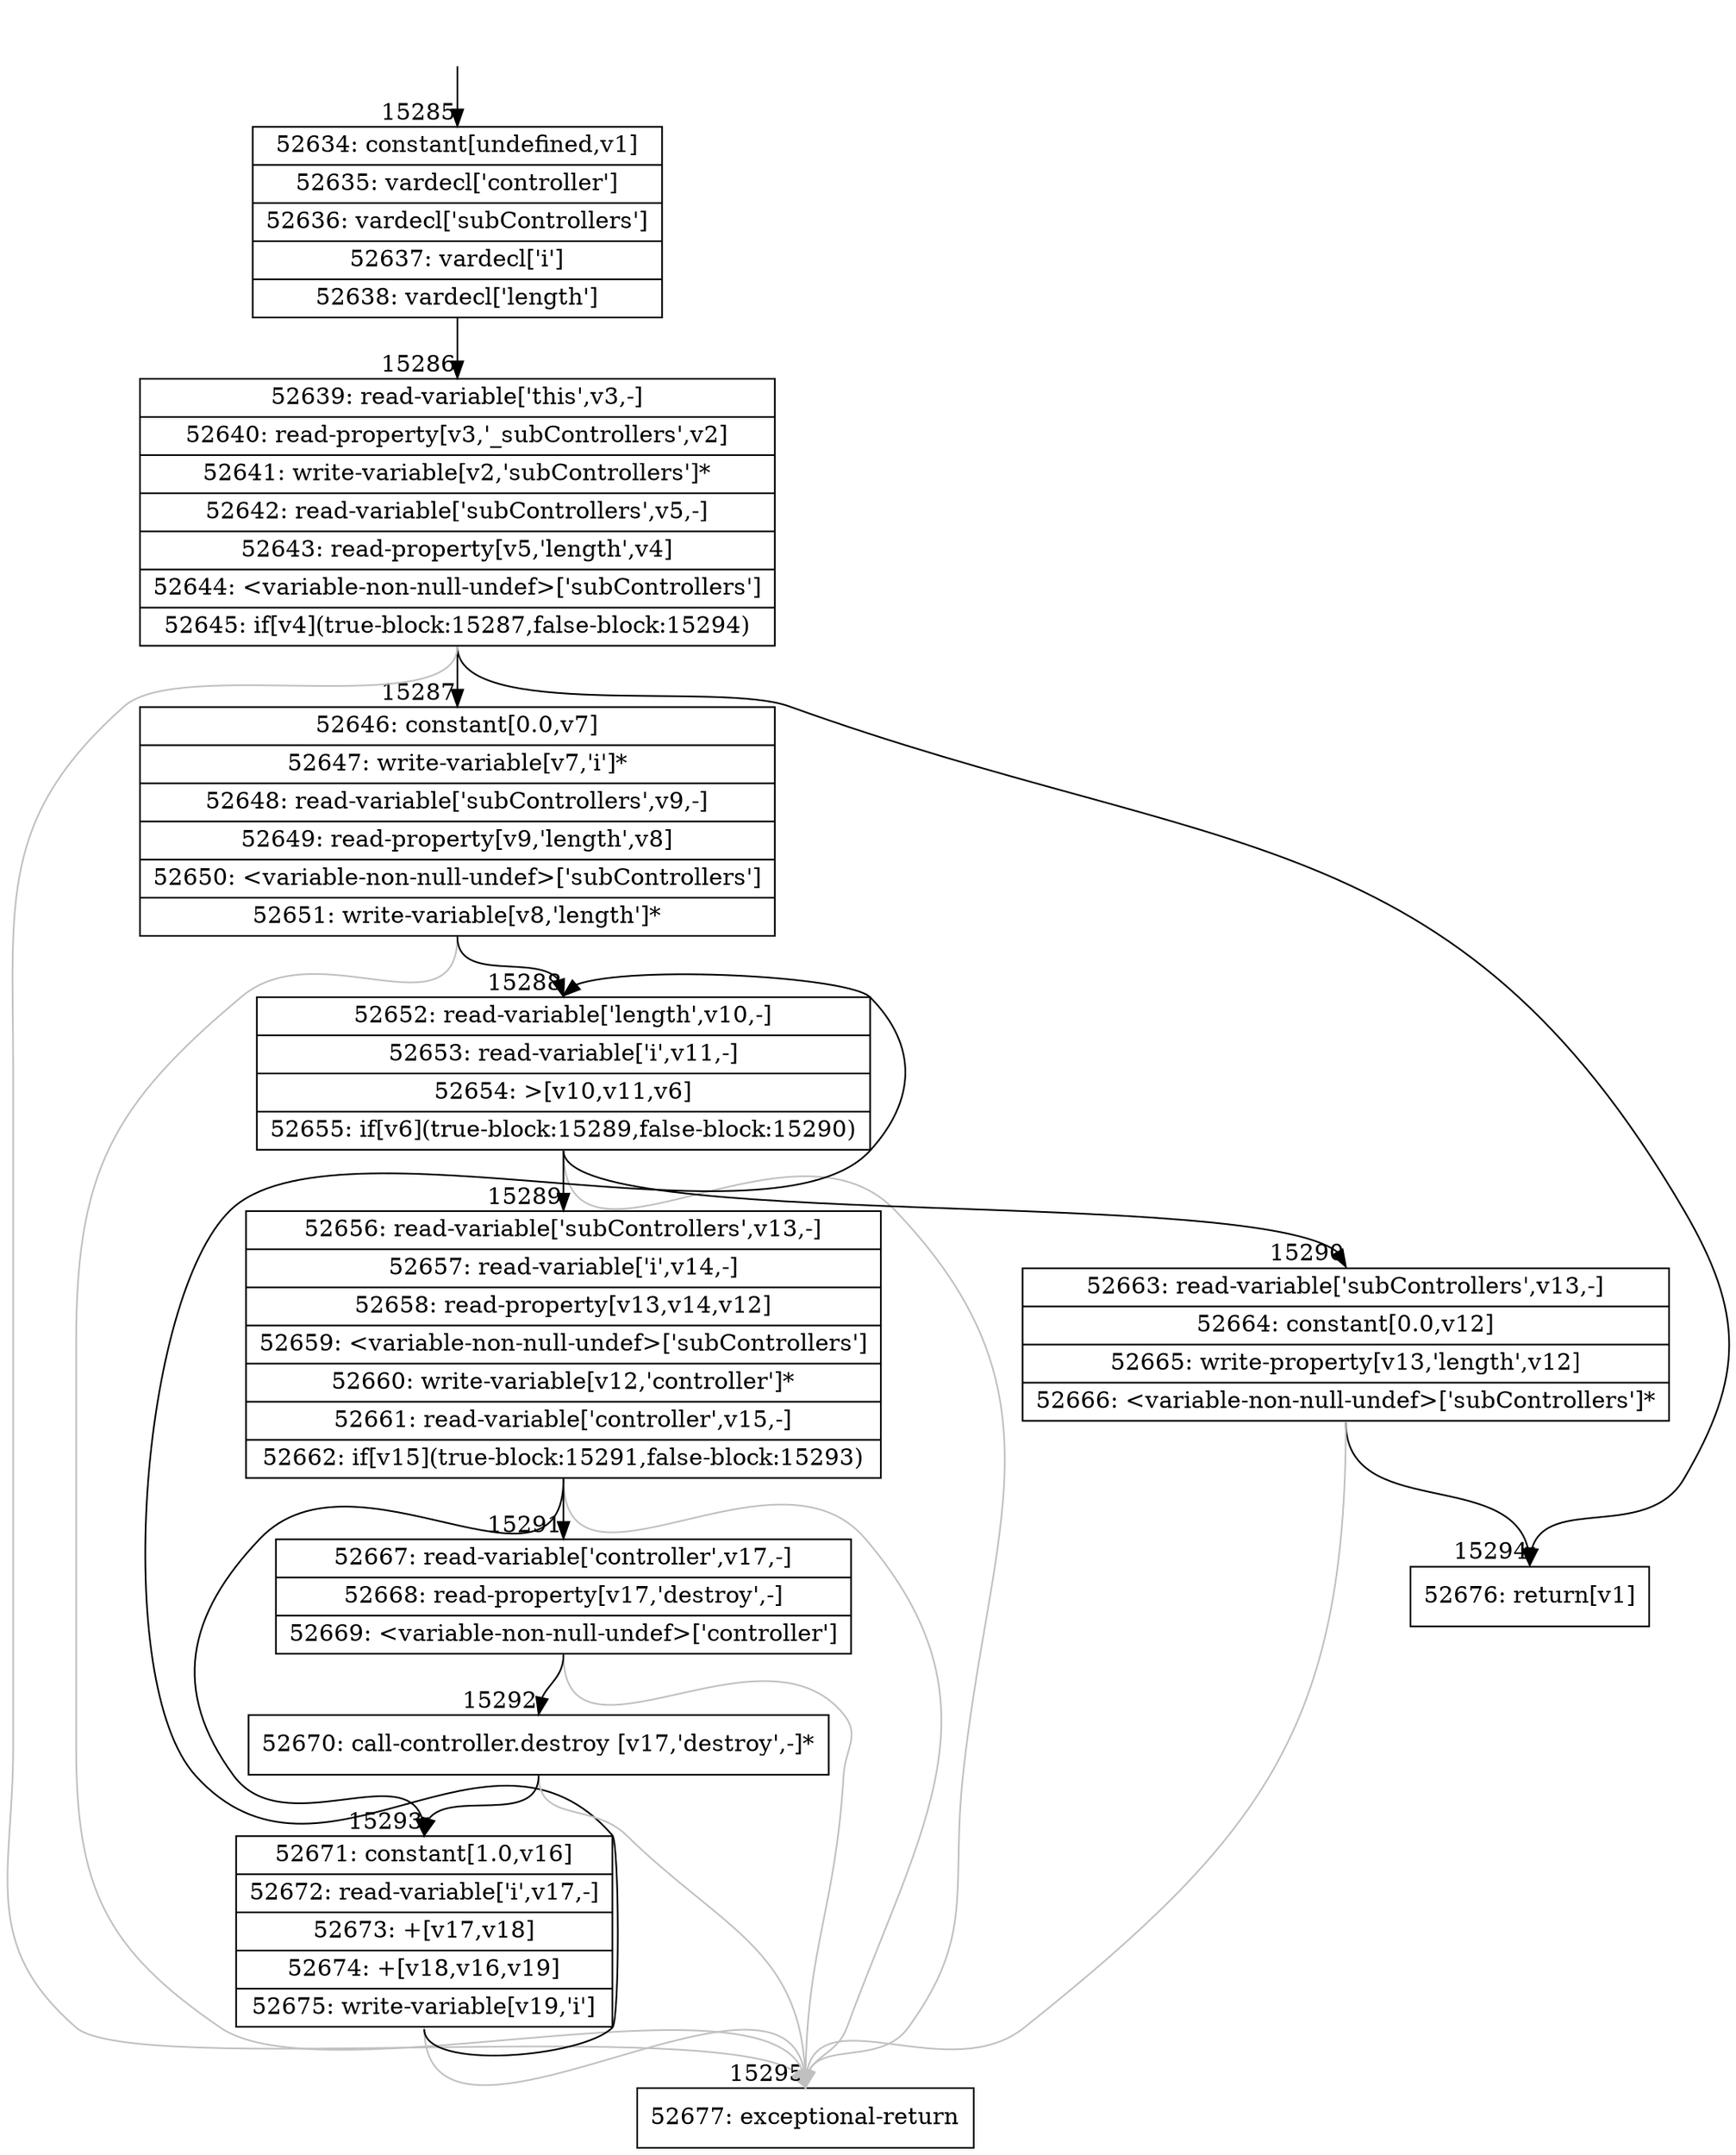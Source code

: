 digraph {
rankdir="TD"
BB_entry1293[shape=none,label=""];
BB_entry1293 -> BB15285 [tailport=s, headport=n, headlabel="    15285"]
BB15285 [shape=record label="{52634: constant[undefined,v1]|52635: vardecl['controller']|52636: vardecl['subControllers']|52637: vardecl['i']|52638: vardecl['length']}" ] 
BB15285 -> BB15286 [tailport=s, headport=n, headlabel="      15286"]
BB15286 [shape=record label="{52639: read-variable['this',v3,-]|52640: read-property[v3,'_subControllers',v2]|52641: write-variable[v2,'subControllers']*|52642: read-variable['subControllers',v5,-]|52643: read-property[v5,'length',v4]|52644: \<variable-non-null-undef\>['subControllers']|52645: if[v4](true-block:15287,false-block:15294)}" ] 
BB15286 -> BB15287 [tailport=s, headport=n, headlabel="      15287"]
BB15286 -> BB15294 [tailport=s, headport=n, headlabel="      15294"]
BB15286 -> BB15295 [tailport=s, headport=n, color=gray, headlabel="      15295"]
BB15287 [shape=record label="{52646: constant[0.0,v7]|52647: write-variable[v7,'i']*|52648: read-variable['subControllers',v9,-]|52649: read-property[v9,'length',v8]|52650: \<variable-non-null-undef\>['subControllers']|52651: write-variable[v8,'length']*}" ] 
BB15287 -> BB15288 [tailport=s, headport=n, headlabel="      15288"]
BB15287 -> BB15295 [tailport=s, headport=n, color=gray]
BB15288 [shape=record label="{52652: read-variable['length',v10,-]|52653: read-variable['i',v11,-]|52654: \>[v10,v11,v6]|52655: if[v6](true-block:15289,false-block:15290)}" ] 
BB15288 -> BB15289 [tailport=s, headport=n, headlabel="      15289"]
BB15288 -> BB15290 [tailport=s, headport=n, headlabel="      15290"]
BB15288 -> BB15295 [tailport=s, headport=n, color=gray]
BB15289 [shape=record label="{52656: read-variable['subControllers',v13,-]|52657: read-variable['i',v14,-]|52658: read-property[v13,v14,v12]|52659: \<variable-non-null-undef\>['subControllers']|52660: write-variable[v12,'controller']*|52661: read-variable['controller',v15,-]|52662: if[v15](true-block:15291,false-block:15293)}" ] 
BB15289 -> BB15291 [tailport=s, headport=n, headlabel="      15291"]
BB15289 -> BB15293 [tailport=s, headport=n, headlabel="      15293"]
BB15289 -> BB15295 [tailport=s, headport=n, color=gray]
BB15290 [shape=record label="{52663: read-variable['subControllers',v13,-]|52664: constant[0.0,v12]|52665: write-property[v13,'length',v12]|52666: \<variable-non-null-undef\>['subControllers']*}" ] 
BB15290 -> BB15294 [tailport=s, headport=n]
BB15290 -> BB15295 [tailport=s, headport=n, color=gray]
BB15291 [shape=record label="{52667: read-variable['controller',v17,-]|52668: read-property[v17,'destroy',-]|52669: \<variable-non-null-undef\>['controller']}" ] 
BB15291 -> BB15292 [tailport=s, headport=n, headlabel="      15292"]
BB15291 -> BB15295 [tailport=s, headport=n, color=gray]
BB15292 [shape=record label="{52670: call-controller.destroy [v17,'destroy',-]*}" ] 
BB15292 -> BB15293 [tailport=s, headport=n]
BB15292 -> BB15295 [tailport=s, headport=n, color=gray]
BB15293 [shape=record label="{52671: constant[1.0,v16]|52672: read-variable['i',v17,-]|52673: +[v17,v18]|52674: +[v18,v16,v19]|52675: write-variable[v19,'i']}" ] 
BB15293 -> BB15288 [tailport=s, headport=n]
BB15293 -> BB15295 [tailport=s, headport=n, color=gray]
BB15294 [shape=record label="{52676: return[v1]}" ] 
BB15295 [shape=record label="{52677: exceptional-return}" ] 
//#$~ 28148
}
